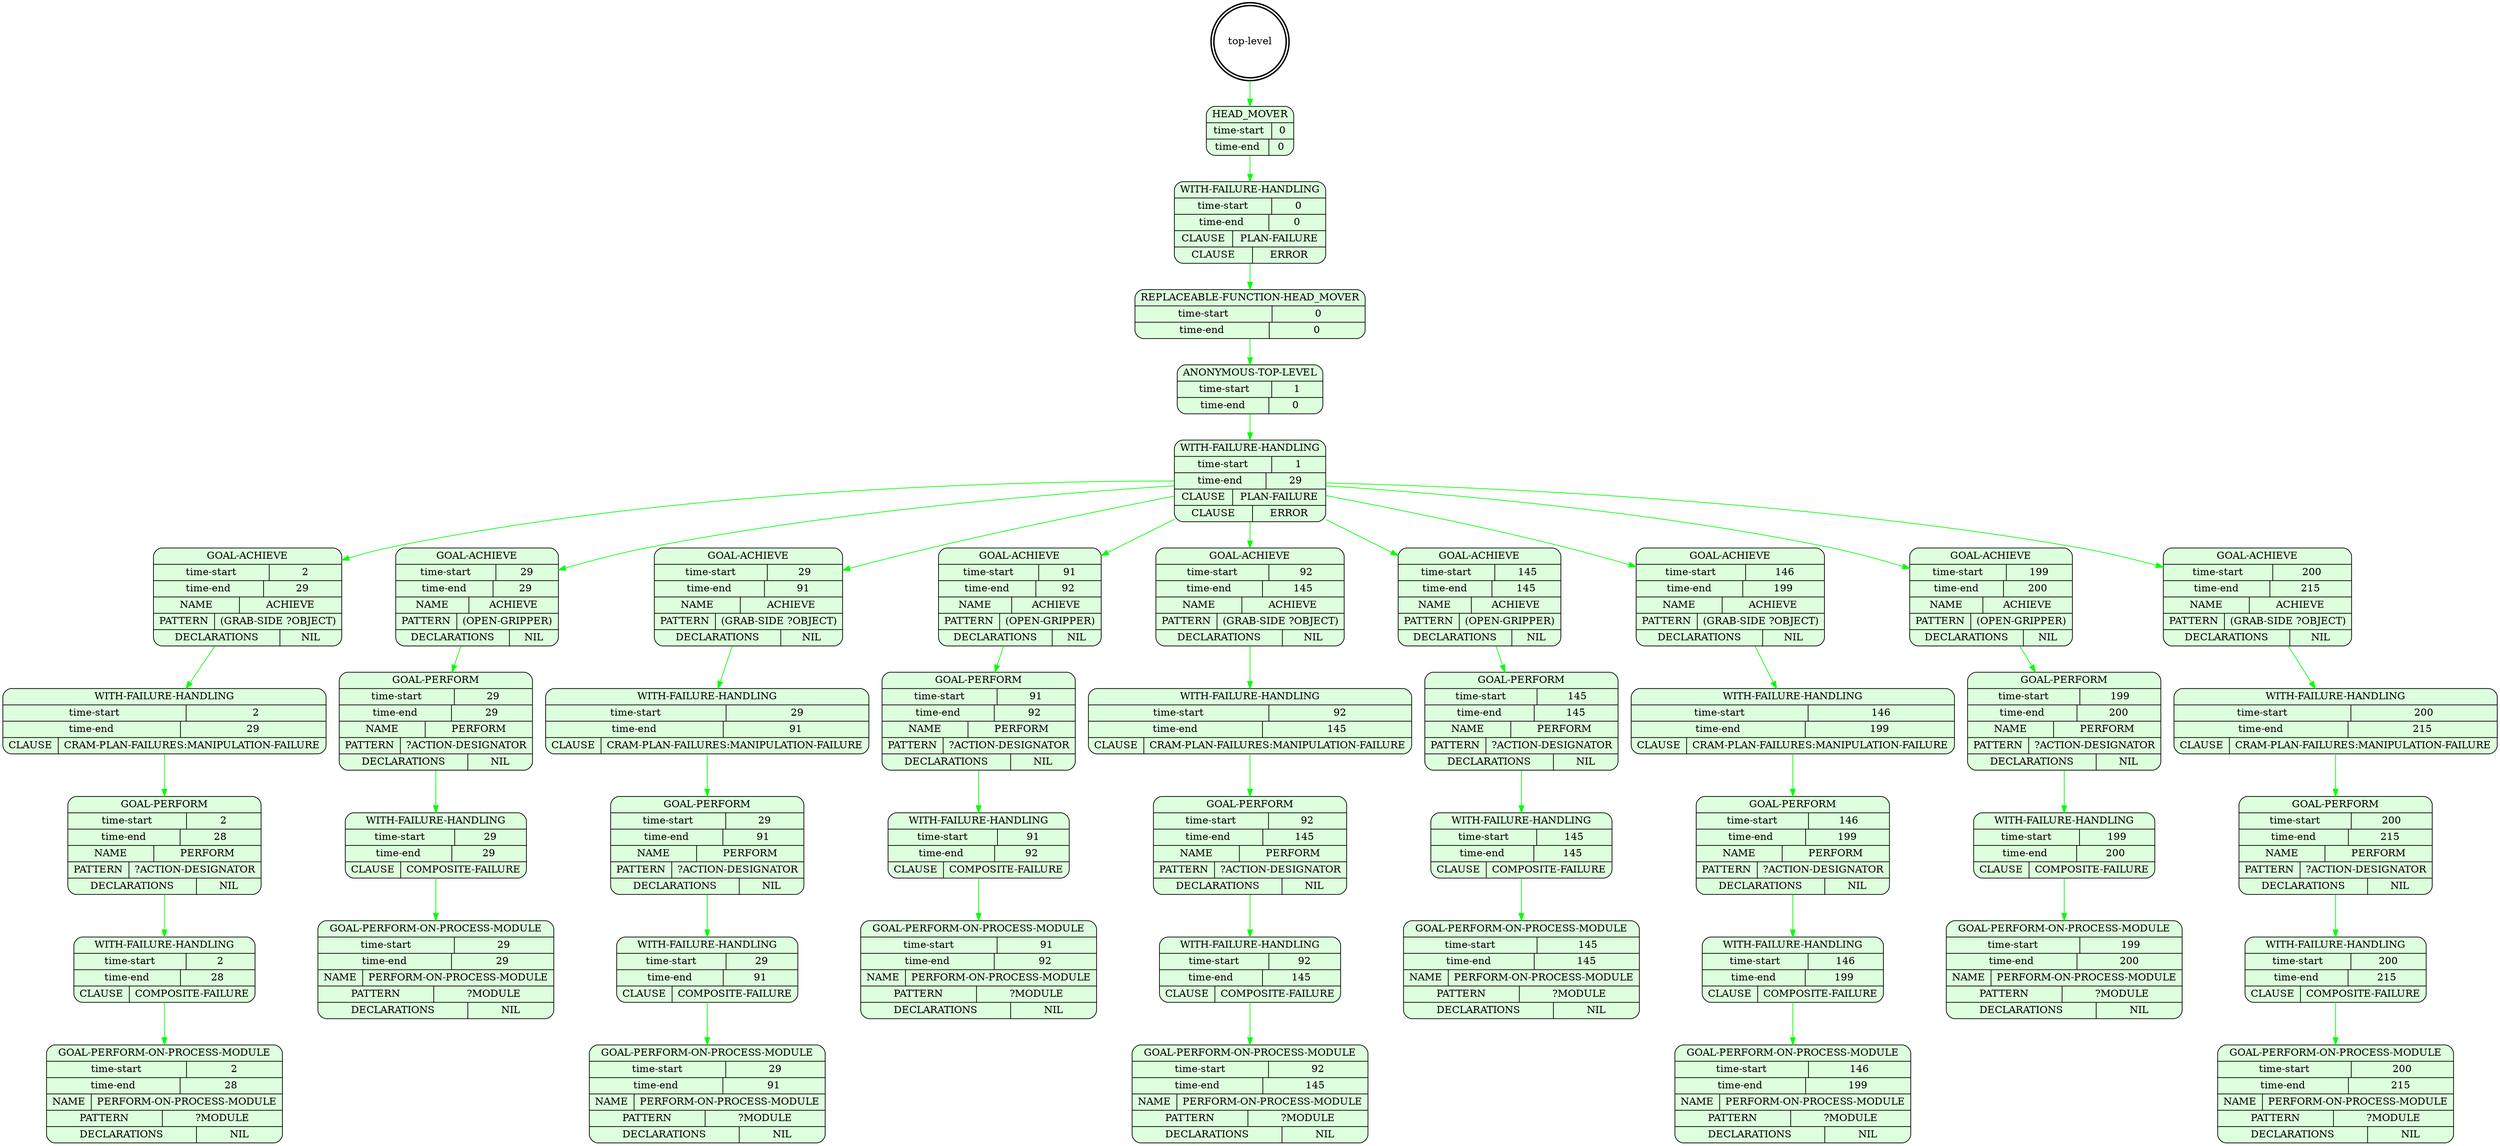 digraph plangraph_vQZNX69qAWfR1saX {
  node_lWzh6uD4BcQX6t2S [shape=doublecircle, style=bold, label="top-level"];

  node_4QMXHmiEh3CeCJcP [shape=Mrecord, style=filled, fillcolor="#ddffdd", label="{HEAD_MOVER|{time-start | 0}|{time-end | 0}}"];
  edge [color="green", label=""];
  node_lWzh6uD4BcQX6t2S -> node_4QMXHmiEh3CeCJcP;

  node_unVBcpbuWcOchcF5 [shape=Mrecord, style=filled, fillcolor="#ddffdd", label="{WITH-FAILURE-HANDLING|{time-start | 0}|{time-end | 0}|{CLAUSE | PLAN-FAILURE}|{CLAUSE | ERROR}}"];
  edge [color="green", label=""];
  node_4QMXHmiEh3CeCJcP -> node_unVBcpbuWcOchcF5;

  node_7ZXgf2UKMXw30Kf8 [shape=Mrecord, style=filled, fillcolor="#ddffdd", label="{REPLACEABLE-FUNCTION-HEAD_MOVER|{time-start | 0}|{time-end | 0}}"];
  edge [color="green", label=""];
  node_unVBcpbuWcOchcF5 -> node_7ZXgf2UKMXw30Kf8;

  node_OlzTZ897ECbkqNt1 [shape=Mrecord, style=filled, fillcolor="#ddffdd", label="{ANONYMOUS-TOP-LEVEL|{time-start | 1}|{time-end | 0}}"];
  edge [color="green", label=""];
  node_7ZXgf2UKMXw30Kf8 -> node_OlzTZ897ECbkqNt1;

  node_i0rFr1rwkDqy2fzQ [shape=Mrecord, style=filled, fillcolor="#ddffdd", label="{WITH-FAILURE-HANDLING|{time-start | 1}|{time-end | 29}|{CLAUSE | PLAN-FAILURE}|{CLAUSE | ERROR}}"];
  edge [color="green", label=""];
  node_OlzTZ897ECbkqNt1 -> node_i0rFr1rwkDqy2fzQ;

  node_03uVf0yCHCEQUgXM [shape=Mrecord, style=filled, fillcolor="#ddffdd", label="{GOAL-ACHIEVE|{time-start | 2}|{time-end | 29}|{NAME | ACHIEVE}|{PATTERN | (GRAB-SIDE ?OBJECT)}|{DECLARATIONS | NIL}}"];
  edge [color="green", label=""];
  node_i0rFr1rwkDqy2fzQ -> node_03uVf0yCHCEQUgXM;

  node_8NSQv8q430ZZdXc8 [shape=Mrecord, style=filled, fillcolor="#ddffdd", label="{WITH-FAILURE-HANDLING|{time-start | 2}|{time-end | 29}|{CLAUSE | CRAM-PLAN-FAILURES:MANIPULATION-FAILURE}}"];
  edge [color="green", label=""];
  node_03uVf0yCHCEQUgXM -> node_8NSQv8q430ZZdXc8;

  node_yCG8alkbm8jwngt9 [shape=Mrecord, style=filled, fillcolor="#ddffdd", label="{GOAL-PERFORM|{time-start | 2}|{time-end | 28}|{NAME | PERFORM}|{PATTERN | ?ACTION-DESIGNATOR}|{DECLARATIONS | NIL}}"];
  edge [color="green", label=""];
  node_8NSQv8q430ZZdXc8 -> node_yCG8alkbm8jwngt9;

  node_CNVeThJyjZRHkRcU [shape=Mrecord, style=filled, fillcolor="#ddffdd", label="{WITH-FAILURE-HANDLING|{time-start | 2}|{time-end | 28}|{CLAUSE | COMPOSITE-FAILURE}}"];
  edge [color="green", label=""];
  node_yCG8alkbm8jwngt9 -> node_CNVeThJyjZRHkRcU;

  node_fMqA4aRAowHRjjwQ [shape=Mrecord, style=filled, fillcolor="#ddffdd", label="{GOAL-PERFORM-ON-PROCESS-MODULE|{time-start | 2}|{time-end | 28}|{NAME | PERFORM-ON-PROCESS-MODULE}|{PATTERN | ?MODULE}|{DECLARATIONS | NIL}}"];
  edge [color="green", label=""];
  node_CNVeThJyjZRHkRcU -> node_fMqA4aRAowHRjjwQ;

  node_rt2JuIWnk5vgXfeK [shape=Mrecord, style=filled, fillcolor="#ddffdd", label="{GOAL-ACHIEVE|{time-start | 29}|{time-end | 29}|{NAME | ACHIEVE}|{PATTERN | (OPEN-GRIPPER)}|{DECLARATIONS | NIL}}"];
  edge [color="green", label=""];
  node_i0rFr1rwkDqy2fzQ -> node_rt2JuIWnk5vgXfeK;

  node_5wuuwLBABri6pGoi [shape=Mrecord, style=filled, fillcolor="#ddffdd", label="{GOAL-PERFORM|{time-start | 29}|{time-end | 29}|{NAME | PERFORM}|{PATTERN | ?ACTION-DESIGNATOR}|{DECLARATIONS | NIL}}"];
  edge [color="green", label=""];
  node_rt2JuIWnk5vgXfeK -> node_5wuuwLBABri6pGoi;

  node_T3san1O9EhXG8XtE [shape=Mrecord, style=filled, fillcolor="#ddffdd", label="{WITH-FAILURE-HANDLING|{time-start | 29}|{time-end | 29}|{CLAUSE | COMPOSITE-FAILURE}}"];
  edge [color="green", label=""];
  node_5wuuwLBABri6pGoi -> node_T3san1O9EhXG8XtE;

  node_nJgNcXfYdCU4Jl91 [shape=Mrecord, style=filled, fillcolor="#ddffdd", label="{GOAL-PERFORM-ON-PROCESS-MODULE|{time-start | 29}|{time-end | 29}|{NAME | PERFORM-ON-PROCESS-MODULE}|{PATTERN | ?MODULE}|{DECLARATIONS | NIL}}"];
  edge [color="green", label=""];
  node_T3san1O9EhXG8XtE -> node_nJgNcXfYdCU4Jl91;

  node_lI07ciW9hlr8lx6x [shape=Mrecord, style=filled, fillcolor="#ddffdd", label="{GOAL-ACHIEVE|{time-start | 29}|{time-end | 91}|{NAME | ACHIEVE}|{PATTERN | (GRAB-SIDE ?OBJECT)}|{DECLARATIONS | NIL}}"];
  edge [color="green", label=""];
  node_i0rFr1rwkDqy2fzQ -> node_lI07ciW9hlr8lx6x;

  node_bLOyRyZ4x6czlvnD [shape=Mrecord, style=filled, fillcolor="#ddffdd", label="{WITH-FAILURE-HANDLING|{time-start | 29}|{time-end | 91}|{CLAUSE | CRAM-PLAN-FAILURES:MANIPULATION-FAILURE}}"];
  edge [color="green", label=""];
  node_lI07ciW9hlr8lx6x -> node_bLOyRyZ4x6czlvnD;

  node_tlRRSmUW0gDd8UUs [shape=Mrecord, style=filled, fillcolor="#ddffdd", label="{GOAL-PERFORM|{time-start | 29}|{time-end | 91}|{NAME | PERFORM}|{PATTERN | ?ACTION-DESIGNATOR}|{DECLARATIONS | NIL}}"];
  edge [color="green", label=""];
  node_bLOyRyZ4x6czlvnD -> node_tlRRSmUW0gDd8UUs;

  node_UcjFRfF9TApjuzQm [shape=Mrecord, style=filled, fillcolor="#ddffdd", label="{WITH-FAILURE-HANDLING|{time-start | 29}|{time-end | 91}|{CLAUSE | COMPOSITE-FAILURE}}"];
  edge [color="green", label=""];
  node_tlRRSmUW0gDd8UUs -> node_UcjFRfF9TApjuzQm;

  node_Qveh33hm8Rl5VjKd [shape=Mrecord, style=filled, fillcolor="#ddffdd", label="{GOAL-PERFORM-ON-PROCESS-MODULE|{time-start | 29}|{time-end | 91}|{NAME | PERFORM-ON-PROCESS-MODULE}|{PATTERN | ?MODULE}|{DECLARATIONS | NIL}}"];
  edge [color="green", label=""];
  node_UcjFRfF9TApjuzQm -> node_Qveh33hm8Rl5VjKd;

  node_uqw1BUA8OFdi8bnM [shape=Mrecord, style=filled, fillcolor="#ddffdd", label="{GOAL-ACHIEVE|{time-start | 91}|{time-end | 92}|{NAME | ACHIEVE}|{PATTERN | (OPEN-GRIPPER)}|{DECLARATIONS | NIL}}"];
  edge [color="green", label=""];
  node_i0rFr1rwkDqy2fzQ -> node_uqw1BUA8OFdi8bnM;

  node_QPviMC5YiRjHgObn [shape=Mrecord, style=filled, fillcolor="#ddffdd", label="{GOAL-PERFORM|{time-start | 91}|{time-end | 92}|{NAME | PERFORM}|{PATTERN | ?ACTION-DESIGNATOR}|{DECLARATIONS | NIL}}"];
  edge [color="green", label=""];
  node_uqw1BUA8OFdi8bnM -> node_QPviMC5YiRjHgObn;

  node_NqNX3ESOwo0NiC9Q [shape=Mrecord, style=filled, fillcolor="#ddffdd", label="{WITH-FAILURE-HANDLING|{time-start | 91}|{time-end | 92}|{CLAUSE | COMPOSITE-FAILURE}}"];
  edge [color="green", label=""];
  node_QPviMC5YiRjHgObn -> node_NqNX3ESOwo0NiC9Q;

  node_bIrSEDC7BBbD6Iol [shape=Mrecord, style=filled, fillcolor="#ddffdd", label="{GOAL-PERFORM-ON-PROCESS-MODULE|{time-start | 91}|{time-end | 92}|{NAME | PERFORM-ON-PROCESS-MODULE}|{PATTERN | ?MODULE}|{DECLARATIONS | NIL}}"];
  edge [color="green", label=""];
  node_NqNX3ESOwo0NiC9Q -> node_bIrSEDC7BBbD6Iol;

  node_DYzrinmGY5akzMJF [shape=Mrecord, style=filled, fillcolor="#ddffdd", label="{GOAL-ACHIEVE|{time-start | 92}|{time-end | 145}|{NAME | ACHIEVE}|{PATTERN | (GRAB-SIDE ?OBJECT)}|{DECLARATIONS | NIL}}"];
  edge [color="green", label=""];
  node_i0rFr1rwkDqy2fzQ -> node_DYzrinmGY5akzMJF;

  node_SKZAPxCFho1omJsg [shape=Mrecord, style=filled, fillcolor="#ddffdd", label="{WITH-FAILURE-HANDLING|{time-start | 92}|{time-end | 145}|{CLAUSE | CRAM-PLAN-FAILURES:MANIPULATION-FAILURE}}"];
  edge [color="green", label=""];
  node_DYzrinmGY5akzMJF -> node_SKZAPxCFho1omJsg;

  node_evDDWjLtkoDzbZL7 [shape=Mrecord, style=filled, fillcolor="#ddffdd", label="{GOAL-PERFORM|{time-start | 92}|{time-end | 145}|{NAME | PERFORM}|{PATTERN | ?ACTION-DESIGNATOR}|{DECLARATIONS | NIL}}"];
  edge [color="green", label=""];
  node_SKZAPxCFho1omJsg -> node_evDDWjLtkoDzbZL7;

  node_b97X6Lprky3dFrBi [shape=Mrecord, style=filled, fillcolor="#ddffdd", label="{WITH-FAILURE-HANDLING|{time-start | 92}|{time-end | 145}|{CLAUSE | COMPOSITE-FAILURE}}"];
  edge [color="green", label=""];
  node_evDDWjLtkoDzbZL7 -> node_b97X6Lprky3dFrBi;

  node_I3pli2QB063m6fEN [shape=Mrecord, style=filled, fillcolor="#ddffdd", label="{GOAL-PERFORM-ON-PROCESS-MODULE|{time-start | 92}|{time-end | 145}|{NAME | PERFORM-ON-PROCESS-MODULE}|{PATTERN | ?MODULE}|{DECLARATIONS | NIL}}"];
  edge [color="green", label=""];
  node_b97X6Lprky3dFrBi -> node_I3pli2QB063m6fEN;

  node_RgU0pncpADVRXXOW [shape=Mrecord, style=filled, fillcolor="#ddffdd", label="{GOAL-ACHIEVE|{time-start | 145}|{time-end | 145}|{NAME | ACHIEVE}|{PATTERN | (OPEN-GRIPPER)}|{DECLARATIONS | NIL}}"];
  edge [color="green", label=""];
  node_i0rFr1rwkDqy2fzQ -> node_RgU0pncpADVRXXOW;

  node_5wZiVux1AAQel08A [shape=Mrecord, style=filled, fillcolor="#ddffdd", label="{GOAL-PERFORM|{time-start | 145}|{time-end | 145}|{NAME | PERFORM}|{PATTERN | ?ACTION-DESIGNATOR}|{DECLARATIONS | NIL}}"];
  edge [color="green", label=""];
  node_RgU0pncpADVRXXOW -> node_5wZiVux1AAQel08A;

  node_qsdO2BDWN0un0NUs [shape=Mrecord, style=filled, fillcolor="#ddffdd", label="{WITH-FAILURE-HANDLING|{time-start | 145}|{time-end | 145}|{CLAUSE | COMPOSITE-FAILURE}}"];
  edge [color="green", label=""];
  node_5wZiVux1AAQel08A -> node_qsdO2BDWN0un0NUs;

  node_80tl35IBqbSVCUXA [shape=Mrecord, style=filled, fillcolor="#ddffdd", label="{GOAL-PERFORM-ON-PROCESS-MODULE|{time-start | 145}|{time-end | 145}|{NAME | PERFORM-ON-PROCESS-MODULE}|{PATTERN | ?MODULE}|{DECLARATIONS | NIL}}"];
  edge [color="green", label=""];
  node_qsdO2BDWN0un0NUs -> node_80tl35IBqbSVCUXA;

  node_VFAIfDHF5VKeN2WT [shape=Mrecord, style=filled, fillcolor="#ddffdd", label="{GOAL-ACHIEVE|{time-start | 146}|{time-end | 199}|{NAME | ACHIEVE}|{PATTERN | (GRAB-SIDE ?OBJECT)}|{DECLARATIONS | NIL}}"];
  edge [color="green", label=""];
  node_i0rFr1rwkDqy2fzQ -> node_VFAIfDHF5VKeN2WT;

  node_GqCljXkwqp6GEtbi [shape=Mrecord, style=filled, fillcolor="#ddffdd", label="{WITH-FAILURE-HANDLING|{time-start | 146}|{time-end | 199}|{CLAUSE | CRAM-PLAN-FAILURES:MANIPULATION-FAILURE}}"];
  edge [color="green", label=""];
  node_VFAIfDHF5VKeN2WT -> node_GqCljXkwqp6GEtbi;

  node_b524EpSPcgEUk7Q3 [shape=Mrecord, style=filled, fillcolor="#ddffdd", label="{GOAL-PERFORM|{time-start | 146}|{time-end | 199}|{NAME | PERFORM}|{PATTERN | ?ACTION-DESIGNATOR}|{DECLARATIONS | NIL}}"];
  edge [color="green", label=""];
  node_GqCljXkwqp6GEtbi -> node_b524EpSPcgEUk7Q3;

  node_hzO2VXoI9zjm9Q4e [shape=Mrecord, style=filled, fillcolor="#ddffdd", label="{WITH-FAILURE-HANDLING|{time-start | 146}|{time-end | 199}|{CLAUSE | COMPOSITE-FAILURE}}"];
  edge [color="green", label=""];
  node_b524EpSPcgEUk7Q3 -> node_hzO2VXoI9zjm9Q4e;

  node_vqaTWTUDE5kqhFoO [shape=Mrecord, style=filled, fillcolor="#ddffdd", label="{GOAL-PERFORM-ON-PROCESS-MODULE|{time-start | 146}|{time-end | 199}|{NAME | PERFORM-ON-PROCESS-MODULE}|{PATTERN | ?MODULE}|{DECLARATIONS | NIL}}"];
  edge [color="green", label=""];
  node_hzO2VXoI9zjm9Q4e -> node_vqaTWTUDE5kqhFoO;

  node_rOivJtf9H1Qjinzg [shape=Mrecord, style=filled, fillcolor="#ddffdd", label="{GOAL-ACHIEVE|{time-start | 199}|{time-end | 200}|{NAME | ACHIEVE}|{PATTERN | (OPEN-GRIPPER)}|{DECLARATIONS | NIL}}"];
  edge [color="green", label=""];
  node_i0rFr1rwkDqy2fzQ -> node_rOivJtf9H1Qjinzg;

  node_Bx679pOhzrZu876v [shape=Mrecord, style=filled, fillcolor="#ddffdd", label="{GOAL-PERFORM|{time-start | 199}|{time-end | 200}|{NAME | PERFORM}|{PATTERN | ?ACTION-DESIGNATOR}|{DECLARATIONS | NIL}}"];
  edge [color="green", label=""];
  node_rOivJtf9H1Qjinzg -> node_Bx679pOhzrZu876v;

  node_d6jhGiUSIS76orJz [shape=Mrecord, style=filled, fillcolor="#ddffdd", label="{WITH-FAILURE-HANDLING|{time-start | 199}|{time-end | 200}|{CLAUSE | COMPOSITE-FAILURE}}"];
  edge [color="green", label=""];
  node_Bx679pOhzrZu876v -> node_d6jhGiUSIS76orJz;

  node_wr7ryK6dbi869S7A [shape=Mrecord, style=filled, fillcolor="#ddffdd", label="{GOAL-PERFORM-ON-PROCESS-MODULE|{time-start | 199}|{time-end | 200}|{NAME | PERFORM-ON-PROCESS-MODULE}|{PATTERN | ?MODULE}|{DECLARATIONS | NIL}}"];
  edge [color="green", label=""];
  node_d6jhGiUSIS76orJz -> node_wr7ryK6dbi869S7A;

  node_0m0bAIs7DOU8iSpn [shape=Mrecord, style=filled, fillcolor="#ddffdd", label="{GOAL-ACHIEVE|{time-start | 200}|{time-end | 215}|{NAME | ACHIEVE}|{PATTERN | (GRAB-SIDE ?OBJECT)}|{DECLARATIONS | NIL}}"];
  edge [color="green", label=""];
  node_i0rFr1rwkDqy2fzQ -> node_0m0bAIs7DOU8iSpn;

  node_KgnLgMf4LOkVedrU [shape=Mrecord, style=filled, fillcolor="#ddffdd", label="{WITH-FAILURE-HANDLING|{time-start | 200}|{time-end | 215}|{CLAUSE | CRAM-PLAN-FAILURES:MANIPULATION-FAILURE}}"];
  edge [color="green", label=""];
  node_0m0bAIs7DOU8iSpn -> node_KgnLgMf4LOkVedrU;

  node_n1qDa70KOpNVOhGC [shape=Mrecord, style=filled, fillcolor="#ddffdd", label="{GOAL-PERFORM|{time-start | 200}|{time-end | 215}|{NAME | PERFORM}|{PATTERN | ?ACTION-DESIGNATOR}|{DECLARATIONS | NIL}}"];
  edge [color="green", label=""];
  node_KgnLgMf4LOkVedrU -> node_n1qDa70KOpNVOhGC;

  node_yvZpKLc380Y5jDUX [shape=Mrecord, style=filled, fillcolor="#ddffdd", label="{WITH-FAILURE-HANDLING|{time-start | 200}|{time-end | 215}|{CLAUSE | COMPOSITE-FAILURE}}"];
  edge [color="green", label=""];
  node_n1qDa70KOpNVOhGC -> node_yvZpKLc380Y5jDUX;

  node_jvSXIenkhTKM49y9 [shape=Mrecord, style=filled, fillcolor="#ddffdd", label="{GOAL-PERFORM-ON-PROCESS-MODULE|{time-start | 200}|{time-end | 215}|{NAME | PERFORM-ON-PROCESS-MODULE}|{PATTERN | ?MODULE}|{DECLARATIONS | NIL}}"];
  edge [color="green", label=""];
  node_yvZpKLc380Y5jDUX -> node_jvSXIenkhTKM49y9;
}
